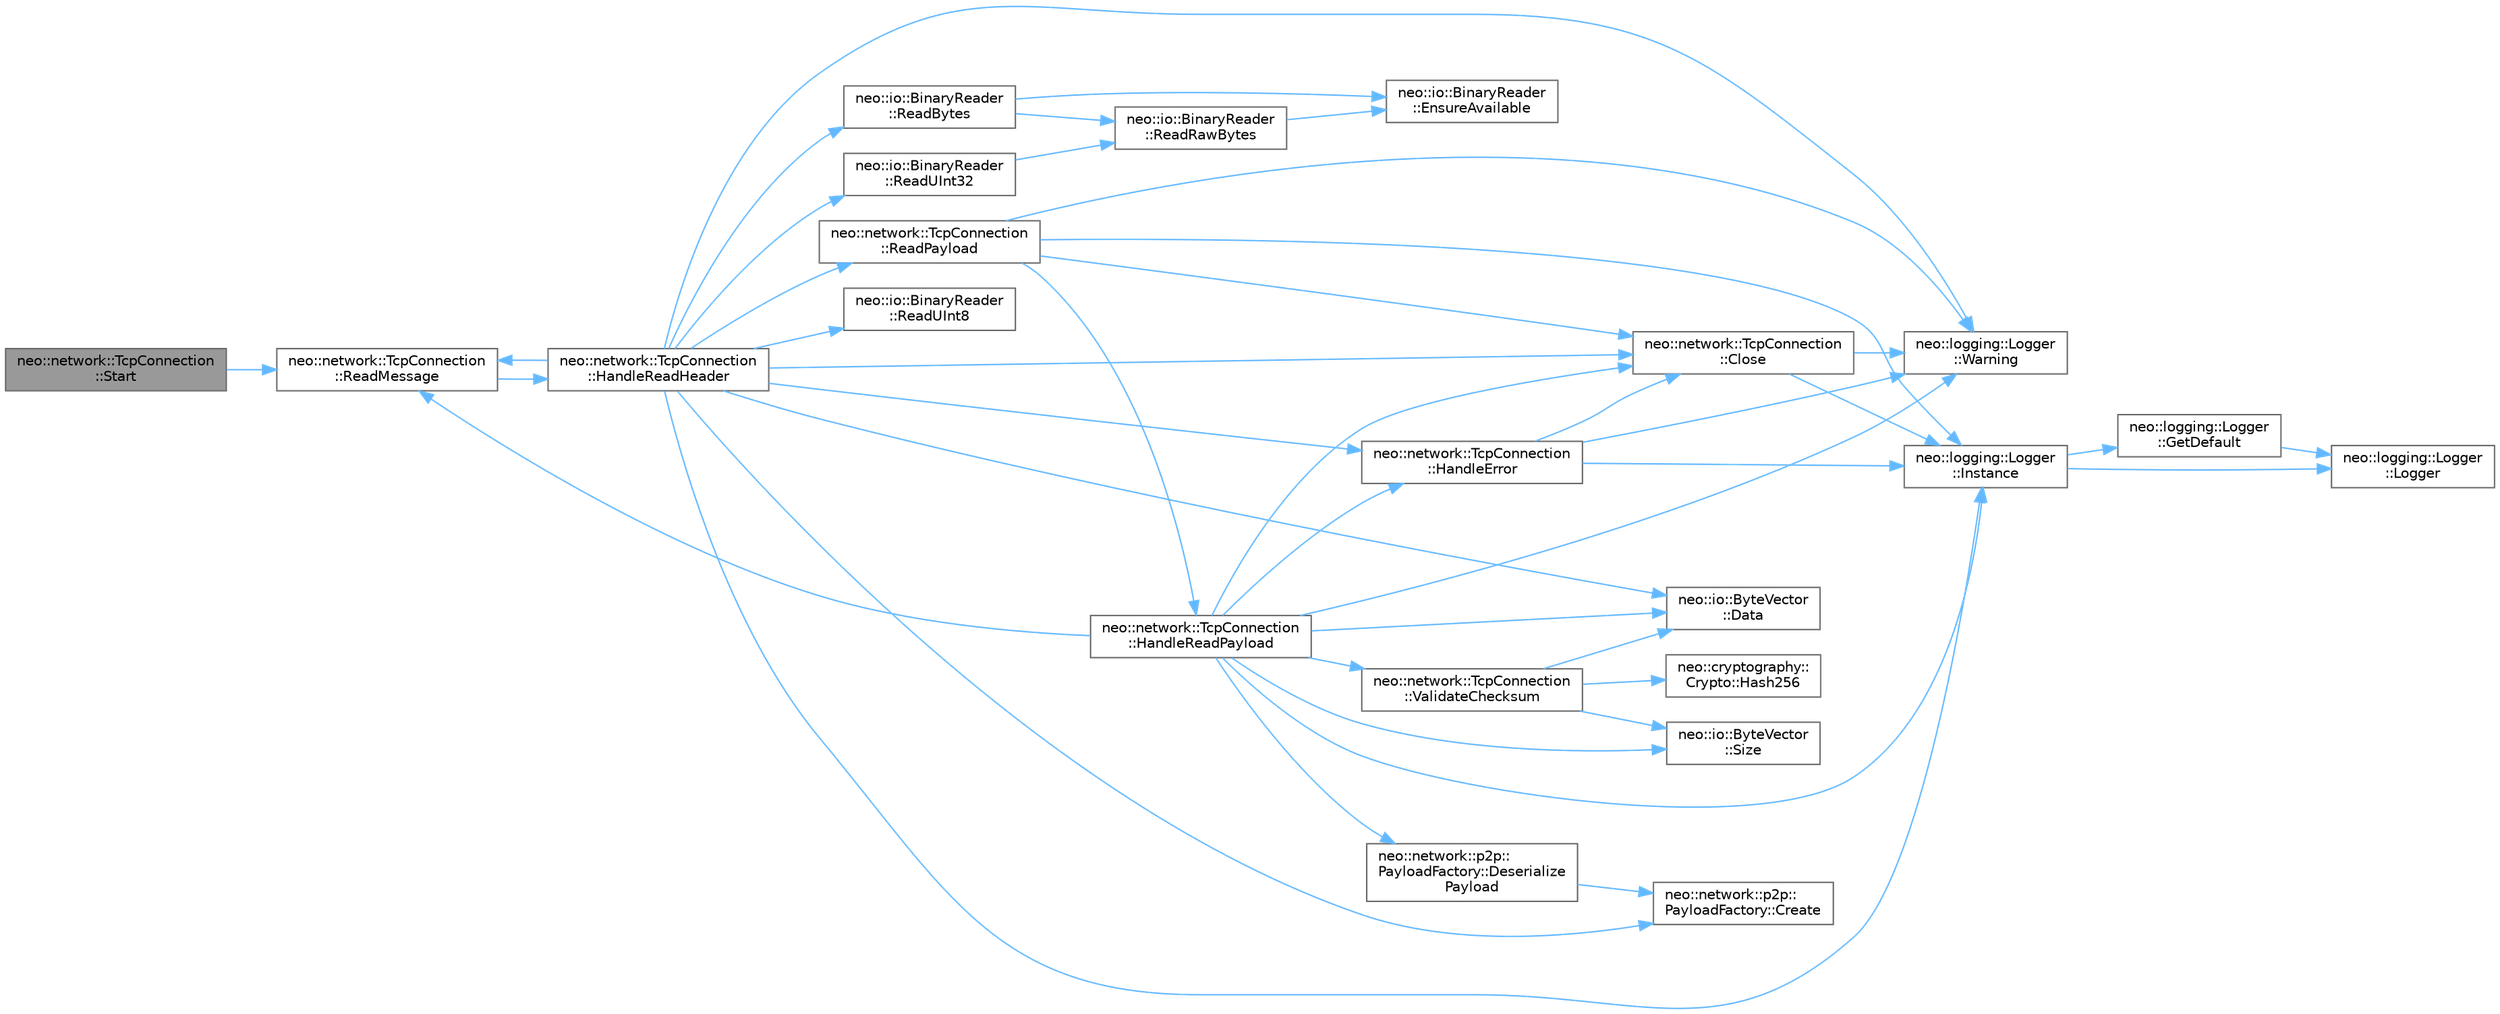 digraph "neo::network::TcpConnection::Start"
{
 // LATEX_PDF_SIZE
  bgcolor="transparent";
  edge [fontname=Helvetica,fontsize=10,labelfontname=Helvetica,labelfontsize=10];
  node [fontname=Helvetica,fontsize=10,shape=box,height=0.2,width=0.4];
  rankdir="LR";
  Node1 [id="Node000001",label="neo::network::TcpConnection\l::Start",height=0.2,width=0.4,color="gray40", fillcolor="grey60", style="filled", fontcolor="black",tooltip="Starts the connection."];
  Node1 -> Node2 [id="edge1_Node000001_Node000002",color="steelblue1",style="solid",tooltip=" "];
  Node2 [id="Node000002",label="neo::network::TcpConnection\l::ReadMessage",height=0.2,width=0.4,color="grey40", fillcolor="white", style="filled",URL="$classneo_1_1network_1_1_tcp_connection.html#ad53e10702c8cc457703496e2872b7f9c",tooltip=" "];
  Node2 -> Node3 [id="edge2_Node000002_Node000003",color="steelblue1",style="solid",tooltip=" "];
  Node3 [id="Node000003",label="neo::network::TcpConnection\l::HandleReadHeader",height=0.2,width=0.4,color="grey40", fillcolor="white", style="filled",URL="$classneo_1_1network_1_1_tcp_connection.html#a25f8996a90b10576287e47c7a64754dd",tooltip=" "];
  Node3 -> Node4 [id="edge3_Node000003_Node000004",color="steelblue1",style="solid",tooltip=" "];
  Node4 [id="Node000004",label="neo::network::TcpConnection\l::Close",height=0.2,width=0.4,color="grey40", fillcolor="white", style="filled",URL="$classneo_1_1network_1_1_tcp_connection.html#a39ff664fd3608383acf4d960438c82e4",tooltip="Closes the connection."];
  Node4 -> Node5 [id="edge4_Node000004_Node000005",color="steelblue1",style="solid",tooltip=" "];
  Node5 [id="Node000005",label="neo::logging::Logger\l::Instance",height=0.2,width=0.4,color="grey40", fillcolor="white", style="filled",URL="$classneo_1_1logging_1_1_logger.html#ae6d1d8d54985e37831b0f0e66b61be87",tooltip="Get the singleton logger instance (alias for GetDefault)"];
  Node5 -> Node6 [id="edge5_Node000005_Node000006",color="steelblue1",style="solid",tooltip=" "];
  Node6 [id="Node000006",label="neo::logging::Logger\l::GetDefault",height=0.2,width=0.4,color="grey40", fillcolor="white", style="filled",URL="$classneo_1_1logging_1_1_logger.html#abff18ad1faab25601174fa98b85159b9",tooltip="Get the default logger instance."];
  Node6 -> Node7 [id="edge6_Node000006_Node000007",color="steelblue1",style="solid",tooltip=" "];
  Node7 [id="Node000007",label="neo::logging::Logger\l::Logger",height=0.2,width=0.4,color="grey40", fillcolor="white", style="filled",URL="$classneo_1_1logging_1_1_logger.html#a8e3e3c0db70c7a54b526744fc406eb55",tooltip="Constructor."];
  Node5 -> Node7 [id="edge7_Node000005_Node000007",color="steelblue1",style="solid",tooltip=" "];
  Node4 -> Node8 [id="edge8_Node000004_Node000008",color="steelblue1",style="solid",tooltip=" "];
  Node8 [id="Node000008",label="neo::logging::Logger\l::Warning",height=0.2,width=0.4,color="grey40", fillcolor="white", style="filled",URL="$classneo_1_1logging_1_1_logger.html#a1a2d08946a4595c714c95eeef473ca5d",tooltip="Log a warning message (alias for Warn)"];
  Node3 -> Node9 [id="edge9_Node000003_Node000009",color="steelblue1",style="solid",tooltip=" "];
  Node9 [id="Node000009",label="neo::network::p2p::\lPayloadFactory::Create",height=0.2,width=0.4,color="grey40", fillcolor="white", style="filled",URL="$classneo_1_1network_1_1p2p_1_1_payload_factory.html#aa5b21e7d366197587798bc26d3196026",tooltip="Creates an empty payload based on the message command."];
  Node3 -> Node10 [id="edge10_Node000003_Node000010",color="steelblue1",style="solid",tooltip=" "];
  Node10 [id="Node000010",label="neo::io::ByteVector\l::Data",height=0.2,width=0.4,color="grey40", fillcolor="white", style="filled",URL="$classneo_1_1io_1_1_byte_vector.html#a971af50d2778c4435c924cf4b839e8a1",tooltip="Gets a pointer to the data."];
  Node3 -> Node11 [id="edge11_Node000003_Node000011",color="steelblue1",style="solid",tooltip=" "];
  Node11 [id="Node000011",label="neo::network::TcpConnection\l::HandleError",height=0.2,width=0.4,color="grey40", fillcolor="white", style="filled",URL="$classneo_1_1network_1_1_tcp_connection.html#a2ffb126529397fef670c9c81a298f6a9",tooltip=" "];
  Node11 -> Node4 [id="edge12_Node000011_Node000004",color="steelblue1",style="solid",tooltip=" "];
  Node11 -> Node5 [id="edge13_Node000011_Node000005",color="steelblue1",style="solid",tooltip=" "];
  Node11 -> Node8 [id="edge14_Node000011_Node000008",color="steelblue1",style="solid",tooltip=" "];
  Node3 -> Node5 [id="edge15_Node000003_Node000005",color="steelblue1",style="solid",tooltip=" "];
  Node3 -> Node12 [id="edge16_Node000003_Node000012",color="steelblue1",style="solid",tooltip=" "];
  Node12 [id="Node000012",label="neo::io::BinaryReader\l::ReadBytes",height=0.2,width=0.4,color="grey40", fillcolor="white", style="filled",URL="$classneo_1_1io_1_1_binary_reader.html#aaa4a5f7dcf558723668d35b0b31f93f1",tooltip="Reads a byte array from the stream."];
  Node12 -> Node13 [id="edge17_Node000012_Node000013",color="steelblue1",style="solid",tooltip=" "];
  Node13 [id="Node000013",label="neo::io::BinaryReader\l::EnsureAvailable",height=0.2,width=0.4,color="grey40", fillcolor="white", style="filled",URL="$classneo_1_1io_1_1_binary_reader.html#a2bfd19e979fbdb9b340cc8dd78a9ca72",tooltip="Checks if enough bytes are available to read."];
  Node12 -> Node14 [id="edge18_Node000012_Node000014",color="steelblue1",style="solid",tooltip=" "];
  Node14 [id="Node000014",label="neo::io::BinaryReader\l::ReadRawBytes",height=0.2,width=0.4,color="grey40", fillcolor="white", style="filled",URL="$classneo_1_1io_1_1_binary_reader.html#a890faf334a0500b4474a6b2f91e63e51",tooltip="Helper method to read raw bytes from either stream or memory."];
  Node14 -> Node13 [id="edge19_Node000014_Node000013",color="steelblue1",style="solid",tooltip=" "];
  Node3 -> Node2 [id="edge20_Node000003_Node000002",color="steelblue1",style="solid",tooltip=" "];
  Node3 -> Node15 [id="edge21_Node000003_Node000015",color="steelblue1",style="solid",tooltip=" "];
  Node15 [id="Node000015",label="neo::network::TcpConnection\l::ReadPayload",height=0.2,width=0.4,color="grey40", fillcolor="white", style="filled",URL="$classneo_1_1network_1_1_tcp_connection.html#ab0113d15a752e32dc7861e84db2eeba4",tooltip=" "];
  Node15 -> Node4 [id="edge22_Node000015_Node000004",color="steelblue1",style="solid",tooltip=" "];
  Node15 -> Node16 [id="edge23_Node000015_Node000016",color="steelblue1",style="solid",tooltip=" "];
  Node16 [id="Node000016",label="neo::network::TcpConnection\l::HandleReadPayload",height=0.2,width=0.4,color="grey40", fillcolor="white", style="filled",URL="$classneo_1_1network_1_1_tcp_connection.html#a2bf181ee05e7874522baae5b4aa7102a",tooltip=" "];
  Node16 -> Node4 [id="edge24_Node000016_Node000004",color="steelblue1",style="solid",tooltip=" "];
  Node16 -> Node10 [id="edge25_Node000016_Node000010",color="steelblue1",style="solid",tooltip=" "];
  Node16 -> Node17 [id="edge26_Node000016_Node000017",color="steelblue1",style="solid",tooltip=" "];
  Node17 [id="Node000017",label="neo::network::p2p::\lPayloadFactory::Deserialize\lPayload",height=0.2,width=0.4,color="grey40", fillcolor="white", style="filled",URL="$classneo_1_1network_1_1p2p_1_1_payload_factory.html#a8fc9fb6bdb630268ac09f8a9dd71bb63",tooltip="Deserializes a payload based on the message command."];
  Node17 -> Node9 [id="edge27_Node000017_Node000009",color="steelblue1",style="solid",tooltip=" "];
  Node16 -> Node11 [id="edge28_Node000016_Node000011",color="steelblue1",style="solid",tooltip=" "];
  Node16 -> Node5 [id="edge29_Node000016_Node000005",color="steelblue1",style="solid",tooltip=" "];
  Node16 -> Node2 [id="edge30_Node000016_Node000002",color="steelblue1",style="solid",tooltip=" "];
  Node16 -> Node18 [id="edge31_Node000016_Node000018",color="steelblue1",style="solid",tooltip=" "];
  Node18 [id="Node000018",label="neo::io::ByteVector\l::Size",height=0.2,width=0.4,color="grey40", fillcolor="white", style="filled",URL="$classneo_1_1io_1_1_byte_vector.html#ac0d1a1751d25fde82c44ba55d9d68e24",tooltip="Gets the size of the ByteVector."];
  Node16 -> Node19 [id="edge32_Node000016_Node000019",color="steelblue1",style="solid",tooltip=" "];
  Node19 [id="Node000019",label="neo::network::TcpConnection\l::ValidateChecksum",height=0.2,width=0.4,color="grey40", fillcolor="white", style="filled",URL="$classneo_1_1network_1_1_tcp_connection.html#a76b7326af757d30cdc05bf14bd98b9b3",tooltip=" "];
  Node19 -> Node10 [id="edge33_Node000019_Node000010",color="steelblue1",style="solid",tooltip=" "];
  Node19 -> Node20 [id="edge34_Node000019_Node000020",color="steelblue1",style="solid",tooltip=" "];
  Node20 [id="Node000020",label="neo::cryptography::\lCrypto::Hash256",height=0.2,width=0.4,color="grey40", fillcolor="white", style="filled",URL="$classneo_1_1cryptography_1_1_crypto.html#a8dc659be79d79438521da1ad195cf607",tooltip="Computes the SHA256 hash of the input data."];
  Node19 -> Node18 [id="edge35_Node000019_Node000018",color="steelblue1",style="solid",tooltip=" "];
  Node16 -> Node8 [id="edge36_Node000016_Node000008",color="steelblue1",style="solid",tooltip=" "];
  Node15 -> Node5 [id="edge37_Node000015_Node000005",color="steelblue1",style="solid",tooltip=" "];
  Node15 -> Node8 [id="edge38_Node000015_Node000008",color="steelblue1",style="solid",tooltip=" "];
  Node3 -> Node21 [id="edge39_Node000003_Node000021",color="steelblue1",style="solid",tooltip=" "];
  Node21 [id="Node000021",label="neo::io::BinaryReader\l::ReadUInt32",height=0.2,width=0.4,color="grey40", fillcolor="white", style="filled",URL="$classneo_1_1io_1_1_binary_reader.html#adc2c9cfae535b86f63855d77cdb2662b",tooltip="Reads a 32-bit unsigned integer from the stream."];
  Node21 -> Node14 [id="edge40_Node000021_Node000014",color="steelblue1",style="solid",tooltip=" "];
  Node3 -> Node22 [id="edge41_Node000003_Node000022",color="steelblue1",style="solid",tooltip=" "];
  Node22 [id="Node000022",label="neo::io::BinaryReader\l::ReadUInt8",height=0.2,width=0.4,color="grey40", fillcolor="white", style="filled",URL="$classneo_1_1io_1_1_binary_reader.html#a3b93ff9ad86d70fb5091267936092a59",tooltip="Reads an 8-bit unsigned integer from the stream."];
  Node3 -> Node8 [id="edge42_Node000003_Node000008",color="steelblue1",style="solid",tooltip=" "];
}
